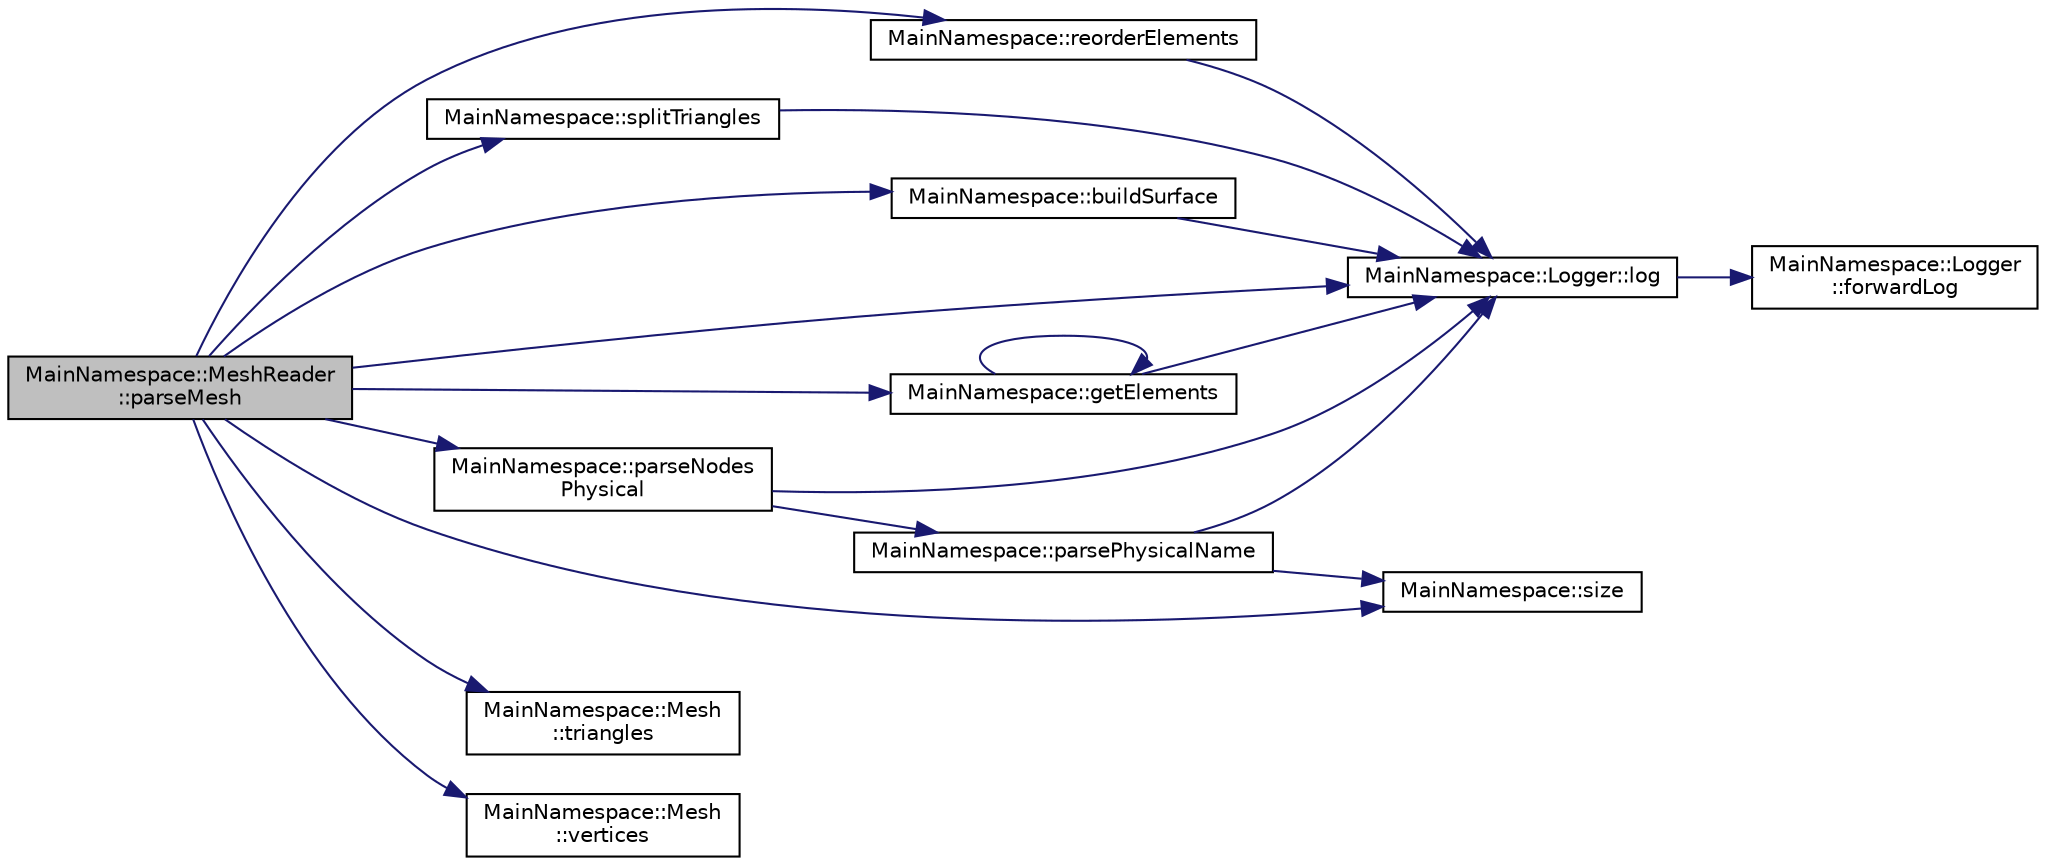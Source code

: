 digraph "MainNamespace::MeshReader::parseMesh"
{
 // INTERACTIVE_SVG=YES
 // LATEX_PDF_SIZE
  edge [fontname="Helvetica",fontsize="10",labelfontname="Helvetica",labelfontsize="10"];
  node [fontname="Helvetica",fontsize="10",shape=record];
  rankdir="LR";
  Node1 [label="MainNamespace::MeshReader\l::parseMesh",height=0.2,width=0.4,color="black", fillcolor="grey75", style="filled", fontcolor="black",tooltip="Parse a gmsh mesh file into a surface3d structure. The mesh_ object is filled in the appropriate way."];
  Node1 -> Node2 [color="midnightblue",fontsize="10",style="solid",fontname="Helvetica"];
  Node2 [label="MainNamespace::buildSurface",height=0.2,width=0.4,color="black", fillcolor="white", style="filled",URL="$namespace_main_namespace.html#a8fc1ba5863e4a27ba20d60aaecafe847",tooltip=" "];
  Node2 -> Node3 [color="midnightblue",fontsize="10",style="solid",fontname="Helvetica"];
  Node3 [label="MainNamespace::Logger::log",height=0.2,width=0.4,color="black", fillcolor="white", style="filled",URL="$namespace_main_namespace_1_1_logger.html#afbb4cc2d8b498e71fcb228f0da8309a1",tooltip=" "];
  Node3 -> Node4 [color="midnightblue",fontsize="10",style="solid",fontname="Helvetica"];
  Node4 [label="MainNamespace::Logger\l::forwardLog",height=0.2,width=0.4,color="black", fillcolor="white", style="filled",URL="$namespace_main_namespace_1_1_logger.html#af052b0198f333fca77f0837a511ec7f7",tooltip=" "];
  Node1 -> Node5 [color="midnightblue",fontsize="10",style="solid",fontname="Helvetica"];
  Node5 [label="MainNamespace::getElements",height=0.2,width=0.4,color="black", fillcolor="white", style="filled",URL="$namespace_main_namespace.html#abbbf8199881e62d39394f4814789a8fd",tooltip=" "];
  Node5 -> Node5 [color="midnightblue",fontsize="10",style="solid",fontname="Helvetica"];
  Node5 -> Node3 [color="midnightblue",fontsize="10",style="solid",fontname="Helvetica"];
  Node1 -> Node3 [color="midnightblue",fontsize="10",style="solid",fontname="Helvetica"];
  Node1 -> Node6 [color="midnightblue",fontsize="10",style="solid",fontname="Helvetica"];
  Node6 [label="MainNamespace::parseNodes\lPhysical",height=0.2,width=0.4,color="black", fillcolor="white", style="filled",URL="$namespace_main_namespace.html#ad7a4c5eb8035073775288c956070c5f3",tooltip=" "];
  Node6 -> Node3 [color="midnightblue",fontsize="10",style="solid",fontname="Helvetica"];
  Node6 -> Node7 [color="midnightblue",fontsize="10",style="solid",fontname="Helvetica"];
  Node7 [label="MainNamespace::parsePhysicalName",height=0.2,width=0.4,color="black", fillcolor="white", style="filled",URL="$namespace_main_namespace.html#a5ff9eb55a67d7471d1293fd26d21e347",tooltip=" "];
  Node7 -> Node3 [color="midnightblue",fontsize="10",style="solid",fontname="Helvetica"];
  Node7 -> Node8 [color="midnightblue",fontsize="10",style="solid",fontname="Helvetica"];
  Node8 [label="MainNamespace::size",height=0.2,width=0.4,color="black", fillcolor="white", style="filled",URL="$namespace_main_namespace.html#a8104aa37d7d31758ac725060a96f07d9",tooltip=" "];
  Node1 -> Node9 [color="midnightblue",fontsize="10",style="solid",fontname="Helvetica"];
  Node9 [label="MainNamespace::reorderElements",height=0.2,width=0.4,color="black", fillcolor="white", style="filled",URL="$namespace_main_namespace.html#a9c92d3b0aaa6902a4344c09e7f37f8c7",tooltip=" "];
  Node9 -> Node3 [color="midnightblue",fontsize="10",style="solid",fontname="Helvetica"];
  Node1 -> Node8 [color="midnightblue",fontsize="10",style="solid",fontname="Helvetica"];
  Node1 -> Node10 [color="midnightblue",fontsize="10",style="solid",fontname="Helvetica"];
  Node10 [label="MainNamespace::splitTriangles",height=0.2,width=0.4,color="black", fillcolor="white", style="filled",URL="$namespace_main_namespace.html#a09e58672af691ec8ebddbda7094dd11f",tooltip=" "];
  Node10 -> Node3 [color="midnightblue",fontsize="10",style="solid",fontname="Helvetica"];
  Node1 -> Node11 [color="midnightblue",fontsize="10",style="solid",fontname="Helvetica"];
  Node11 [label="MainNamespace::Mesh\l::triangles",height=0.2,width=0.4,color="black", fillcolor="white", style="filled",URL="$struct_main_namespace_1_1_mesh.html#a9e3b353180a3b67dc149e8703c164bc3",tooltip="Getter."];
  Node1 -> Node12 [color="midnightblue",fontsize="10",style="solid",fontname="Helvetica"];
  Node12 [label="MainNamespace::Mesh\l::vertices",height=0.2,width=0.4,color="black", fillcolor="white", style="filled",URL="$struct_main_namespace_1_1_mesh.html#ab0133714e18c8aaee3deb84910cef54c",tooltip="Getter."];
}
